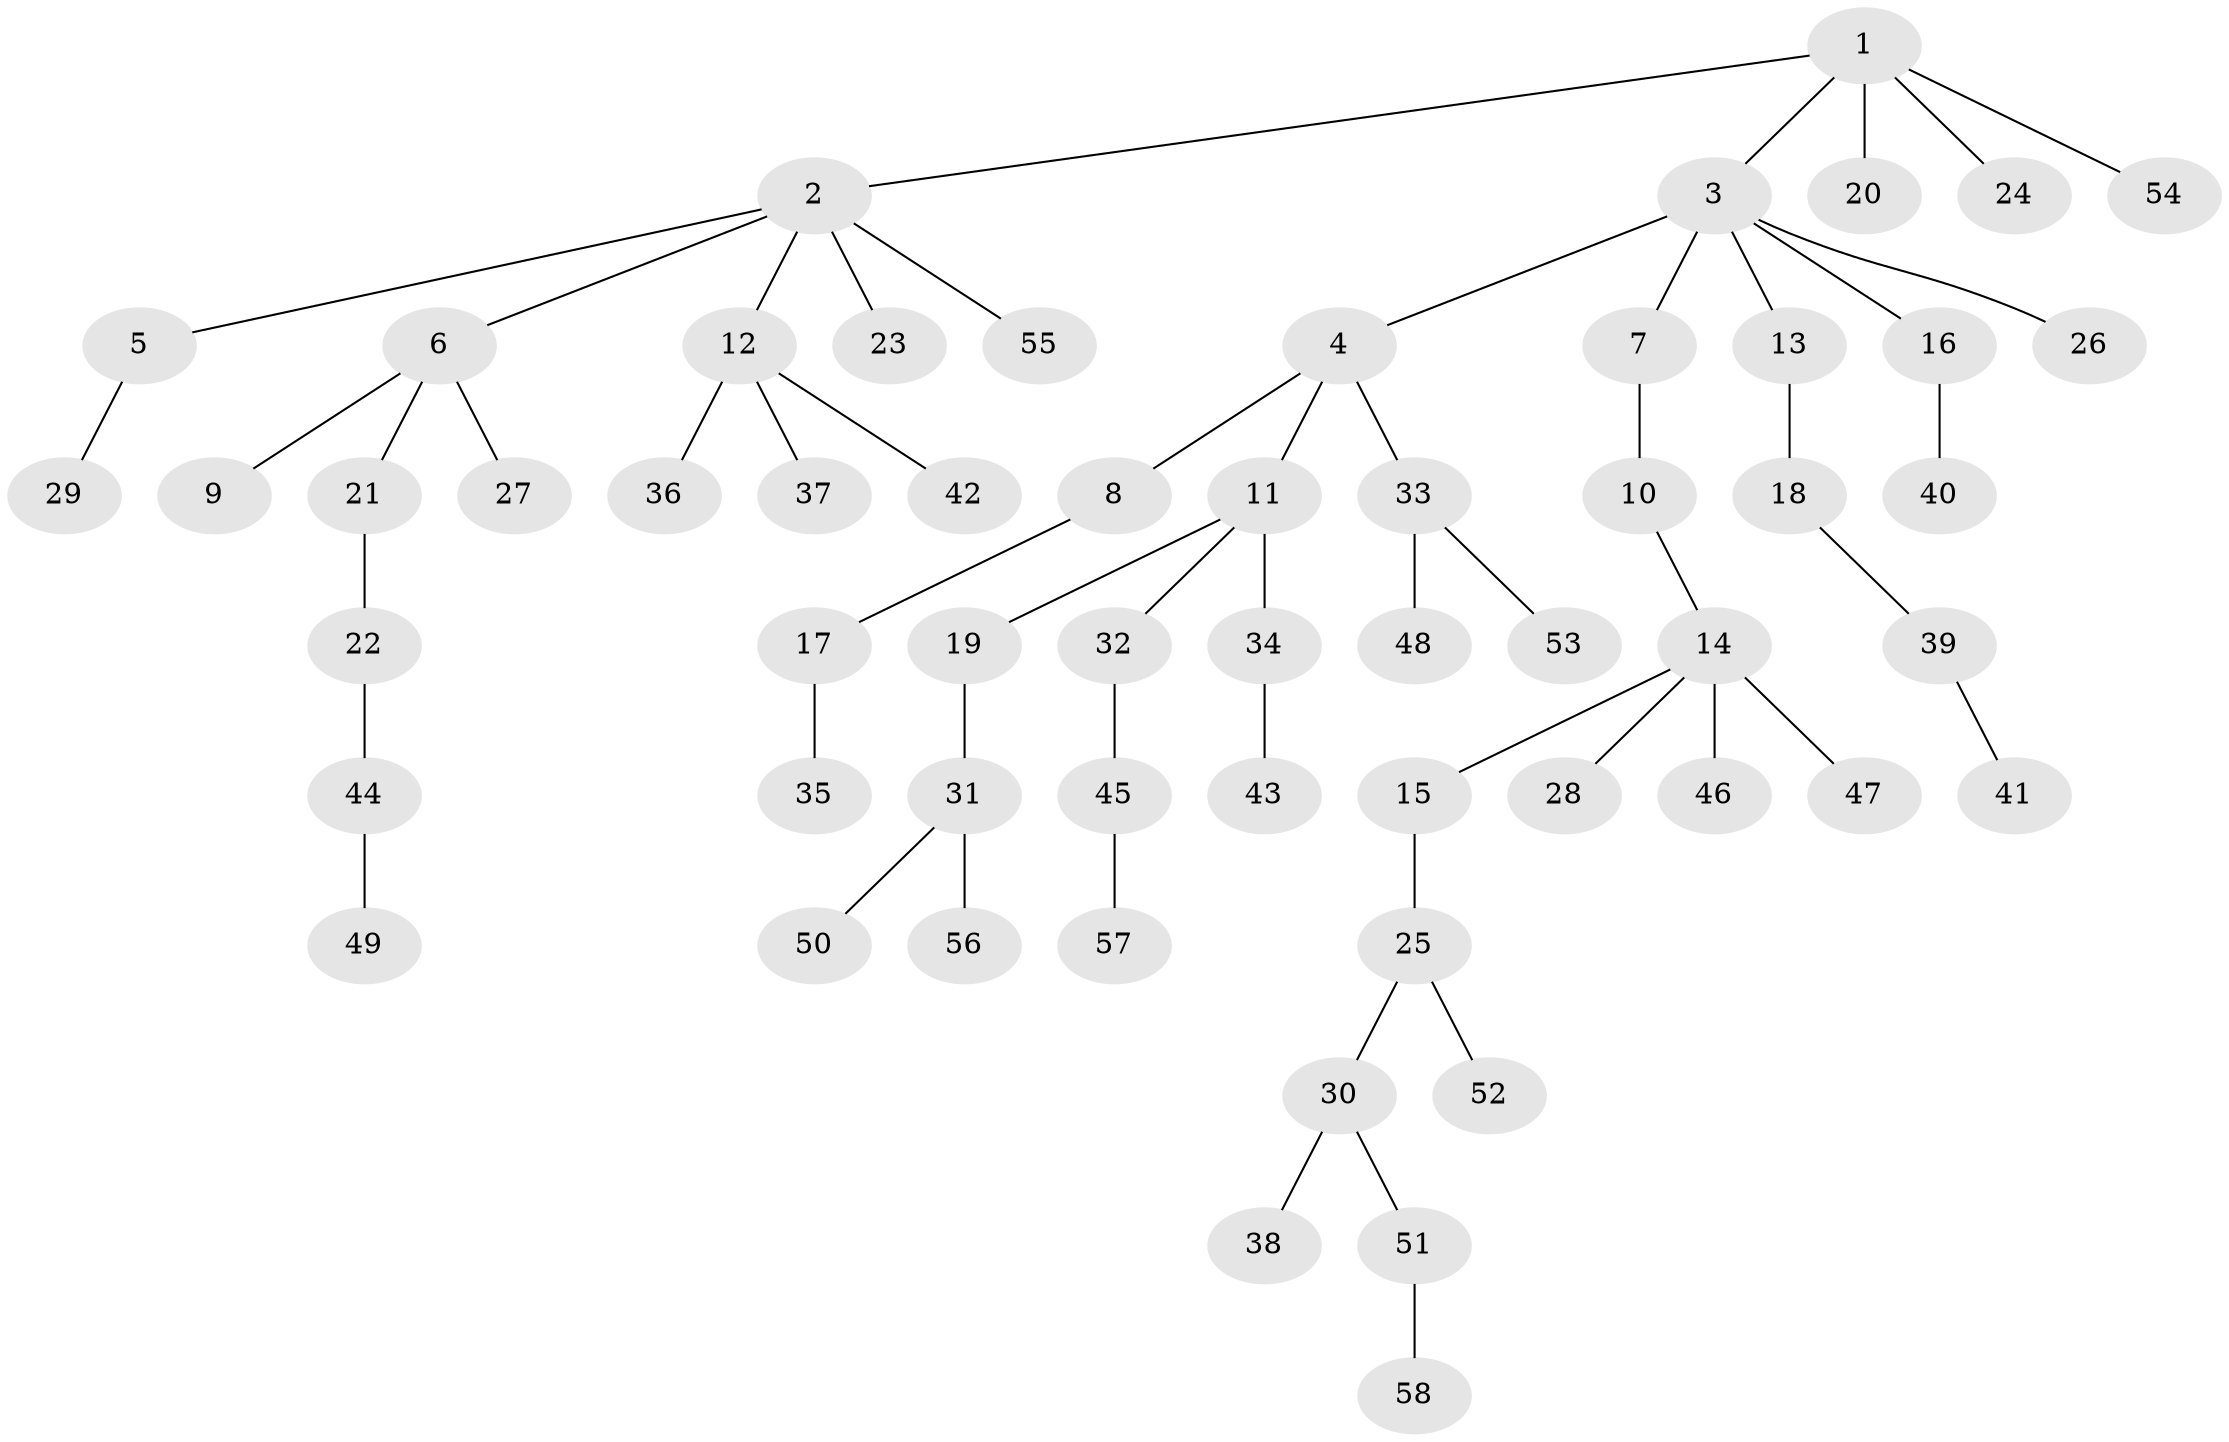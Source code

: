 // Generated by graph-tools (version 1.1) at 2025/02/03/09/25 03:02:16]
// undirected, 58 vertices, 57 edges
graph export_dot {
graph [start="1"]
  node [color=gray90,style=filled];
  1;
  2;
  3;
  4;
  5;
  6;
  7;
  8;
  9;
  10;
  11;
  12;
  13;
  14;
  15;
  16;
  17;
  18;
  19;
  20;
  21;
  22;
  23;
  24;
  25;
  26;
  27;
  28;
  29;
  30;
  31;
  32;
  33;
  34;
  35;
  36;
  37;
  38;
  39;
  40;
  41;
  42;
  43;
  44;
  45;
  46;
  47;
  48;
  49;
  50;
  51;
  52;
  53;
  54;
  55;
  56;
  57;
  58;
  1 -- 2;
  1 -- 3;
  1 -- 20;
  1 -- 24;
  1 -- 54;
  2 -- 5;
  2 -- 6;
  2 -- 12;
  2 -- 23;
  2 -- 55;
  3 -- 4;
  3 -- 7;
  3 -- 13;
  3 -- 16;
  3 -- 26;
  4 -- 8;
  4 -- 11;
  4 -- 33;
  5 -- 29;
  6 -- 9;
  6 -- 21;
  6 -- 27;
  7 -- 10;
  8 -- 17;
  10 -- 14;
  11 -- 19;
  11 -- 32;
  11 -- 34;
  12 -- 36;
  12 -- 37;
  12 -- 42;
  13 -- 18;
  14 -- 15;
  14 -- 28;
  14 -- 46;
  14 -- 47;
  15 -- 25;
  16 -- 40;
  17 -- 35;
  18 -- 39;
  19 -- 31;
  21 -- 22;
  22 -- 44;
  25 -- 30;
  25 -- 52;
  30 -- 38;
  30 -- 51;
  31 -- 50;
  31 -- 56;
  32 -- 45;
  33 -- 48;
  33 -- 53;
  34 -- 43;
  39 -- 41;
  44 -- 49;
  45 -- 57;
  51 -- 58;
}
